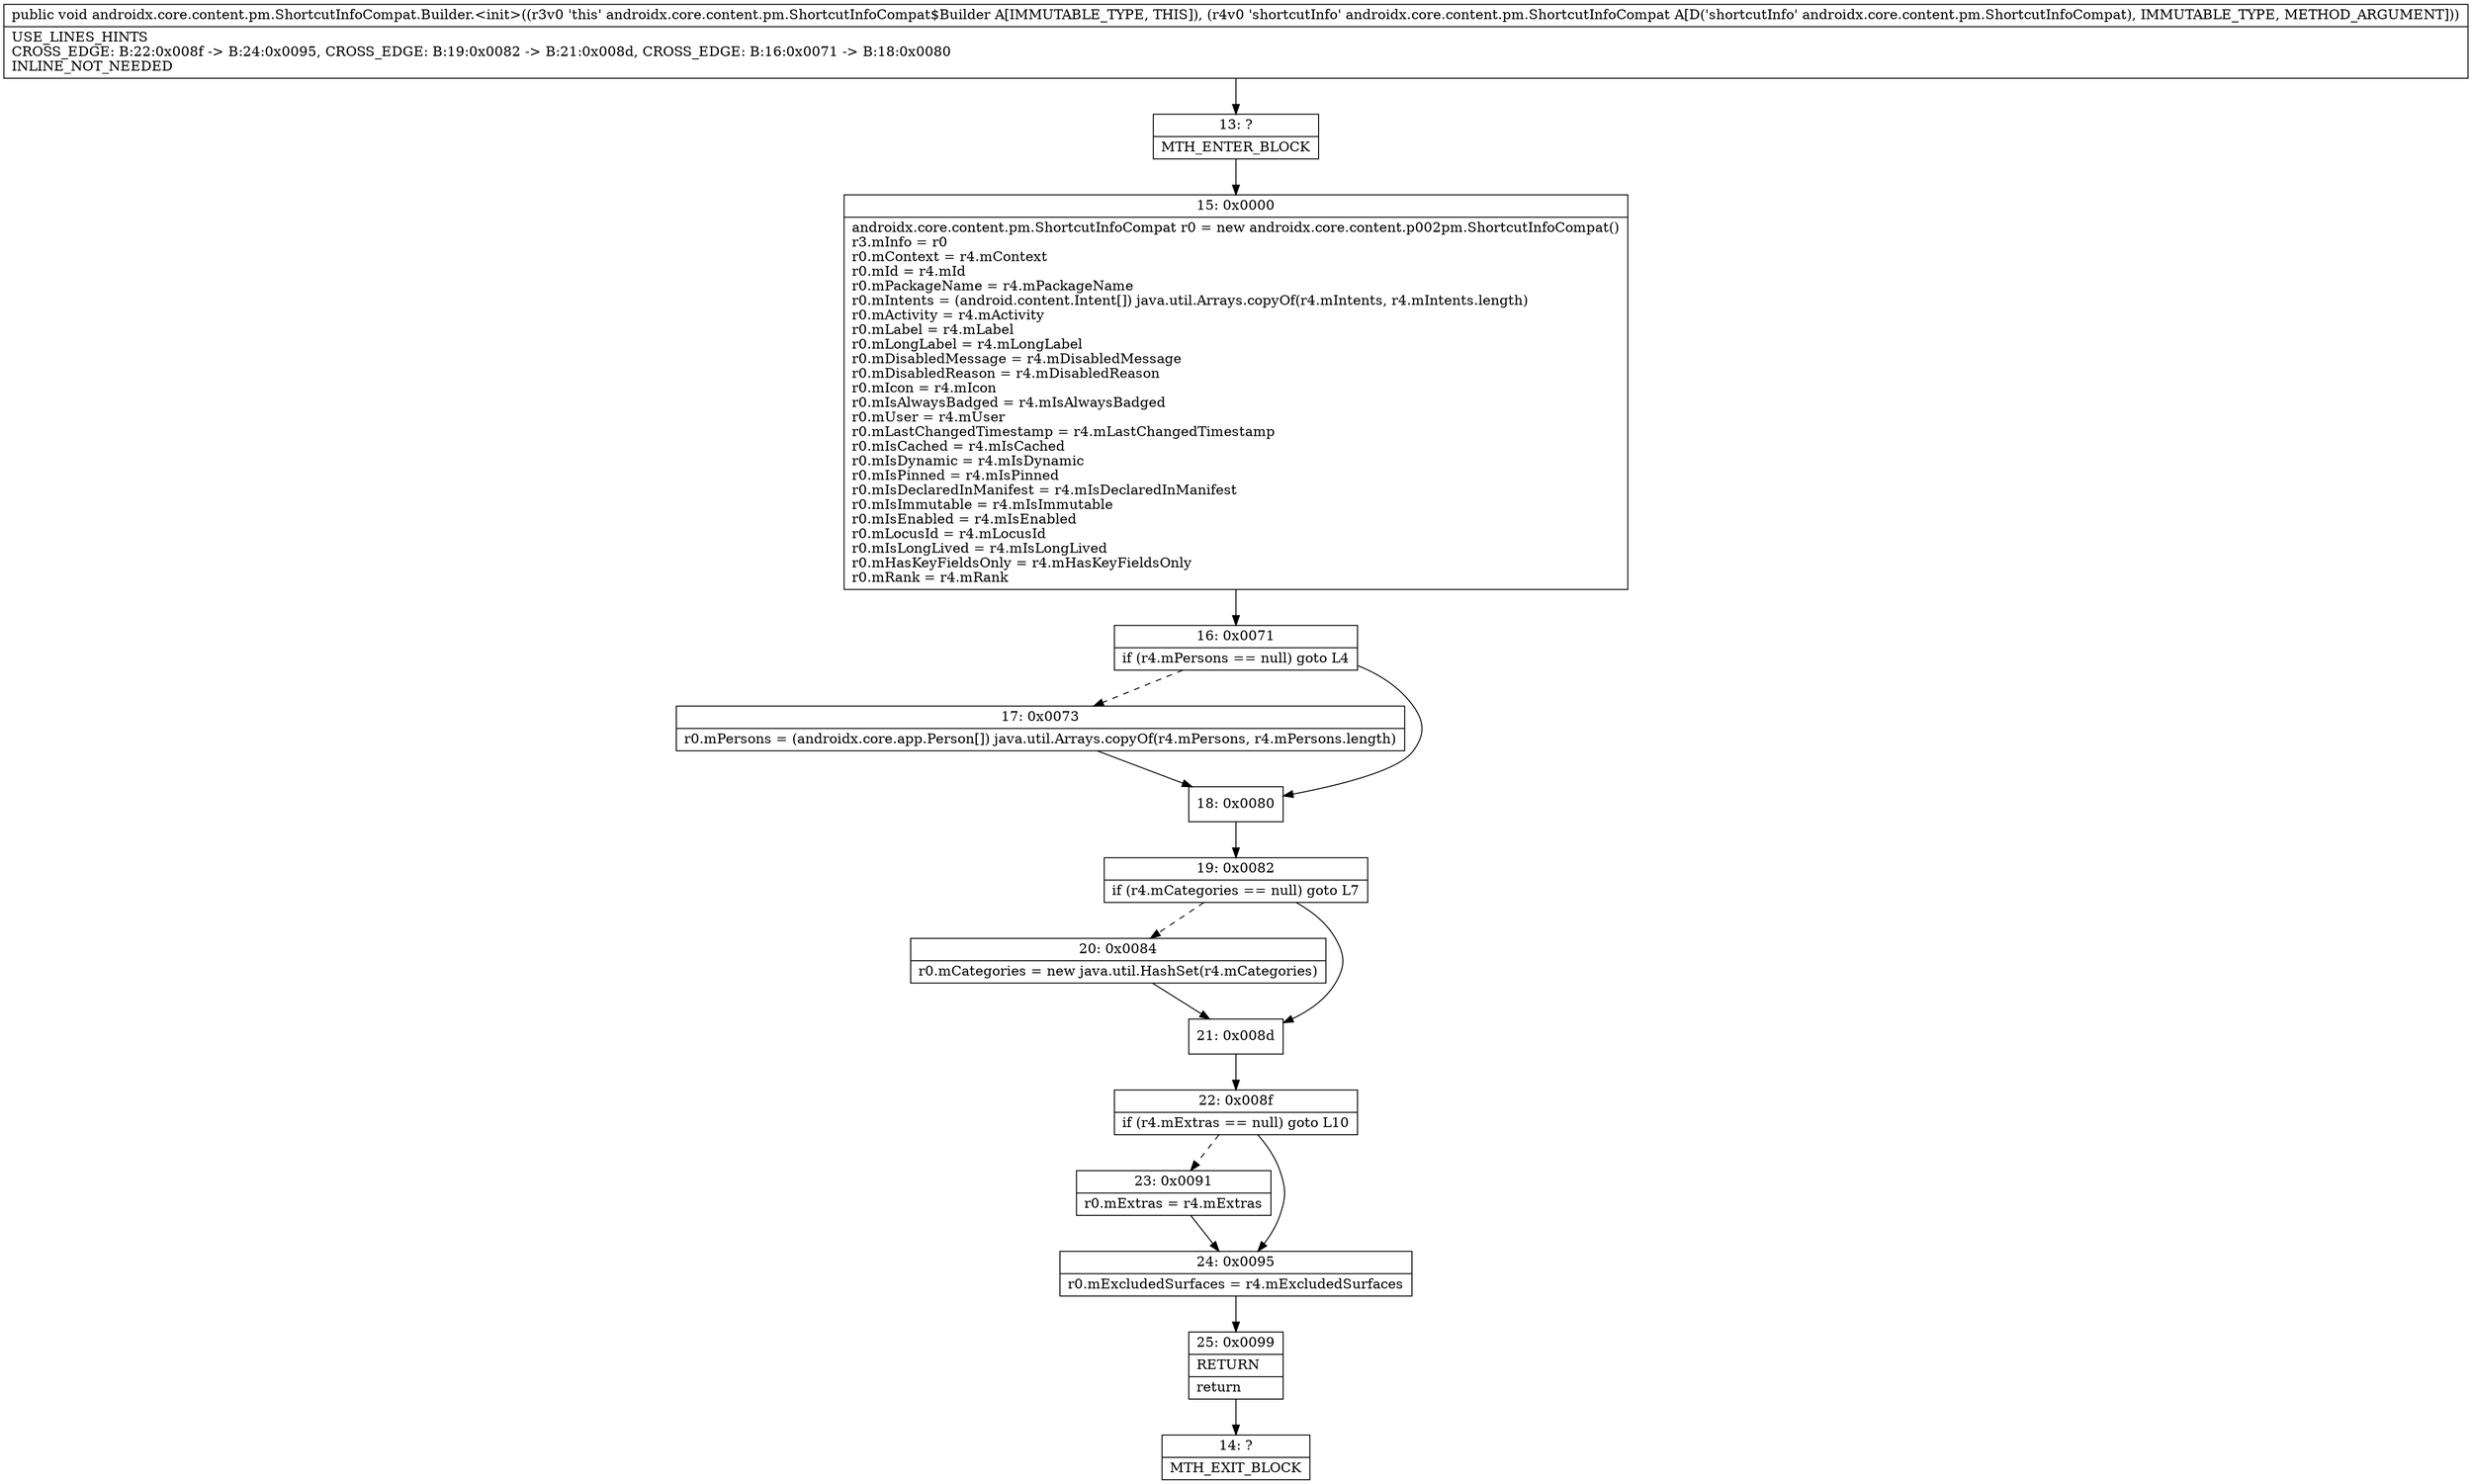 digraph "CFG forandroidx.core.content.pm.ShortcutInfoCompat.Builder.\<init\>(Landroidx\/core\/content\/pm\/ShortcutInfoCompat;)V" {
Node_13 [shape=record,label="{13\:\ ?|MTH_ENTER_BLOCK\l}"];
Node_15 [shape=record,label="{15\:\ 0x0000|androidx.core.content.pm.ShortcutInfoCompat r0 = new androidx.core.content.p002pm.ShortcutInfoCompat()\lr3.mInfo = r0\lr0.mContext = r4.mContext\lr0.mId = r4.mId\lr0.mPackageName = r4.mPackageName\lr0.mIntents = (android.content.Intent[]) java.util.Arrays.copyOf(r4.mIntents, r4.mIntents.length)\lr0.mActivity = r4.mActivity\lr0.mLabel = r4.mLabel\lr0.mLongLabel = r4.mLongLabel\lr0.mDisabledMessage = r4.mDisabledMessage\lr0.mDisabledReason = r4.mDisabledReason\lr0.mIcon = r4.mIcon\lr0.mIsAlwaysBadged = r4.mIsAlwaysBadged\lr0.mUser = r4.mUser\lr0.mLastChangedTimestamp = r4.mLastChangedTimestamp\lr0.mIsCached = r4.mIsCached\lr0.mIsDynamic = r4.mIsDynamic\lr0.mIsPinned = r4.mIsPinned\lr0.mIsDeclaredInManifest = r4.mIsDeclaredInManifest\lr0.mIsImmutable = r4.mIsImmutable\lr0.mIsEnabled = r4.mIsEnabled\lr0.mLocusId = r4.mLocusId\lr0.mIsLongLived = r4.mIsLongLived\lr0.mHasKeyFieldsOnly = r4.mHasKeyFieldsOnly\lr0.mRank = r4.mRank\l}"];
Node_16 [shape=record,label="{16\:\ 0x0071|if (r4.mPersons == null) goto L4\l}"];
Node_17 [shape=record,label="{17\:\ 0x0073|r0.mPersons = (androidx.core.app.Person[]) java.util.Arrays.copyOf(r4.mPersons, r4.mPersons.length)\l}"];
Node_18 [shape=record,label="{18\:\ 0x0080}"];
Node_19 [shape=record,label="{19\:\ 0x0082|if (r4.mCategories == null) goto L7\l}"];
Node_20 [shape=record,label="{20\:\ 0x0084|r0.mCategories = new java.util.HashSet(r4.mCategories)\l}"];
Node_21 [shape=record,label="{21\:\ 0x008d}"];
Node_22 [shape=record,label="{22\:\ 0x008f|if (r4.mExtras == null) goto L10\l}"];
Node_23 [shape=record,label="{23\:\ 0x0091|r0.mExtras = r4.mExtras\l}"];
Node_24 [shape=record,label="{24\:\ 0x0095|r0.mExcludedSurfaces = r4.mExcludedSurfaces\l}"];
Node_25 [shape=record,label="{25\:\ 0x0099|RETURN\l|return\l}"];
Node_14 [shape=record,label="{14\:\ ?|MTH_EXIT_BLOCK\l}"];
MethodNode[shape=record,label="{public void androidx.core.content.pm.ShortcutInfoCompat.Builder.\<init\>((r3v0 'this' androidx.core.content.pm.ShortcutInfoCompat$Builder A[IMMUTABLE_TYPE, THIS]), (r4v0 'shortcutInfo' androidx.core.content.pm.ShortcutInfoCompat A[D('shortcutInfo' androidx.core.content.pm.ShortcutInfoCompat), IMMUTABLE_TYPE, METHOD_ARGUMENT]))  | USE_LINES_HINTS\lCROSS_EDGE: B:22:0x008f \-\> B:24:0x0095, CROSS_EDGE: B:19:0x0082 \-\> B:21:0x008d, CROSS_EDGE: B:16:0x0071 \-\> B:18:0x0080\lINLINE_NOT_NEEDED\l}"];
MethodNode -> Node_13;Node_13 -> Node_15;
Node_15 -> Node_16;
Node_16 -> Node_17[style=dashed];
Node_16 -> Node_18;
Node_17 -> Node_18;
Node_18 -> Node_19;
Node_19 -> Node_20[style=dashed];
Node_19 -> Node_21;
Node_20 -> Node_21;
Node_21 -> Node_22;
Node_22 -> Node_23[style=dashed];
Node_22 -> Node_24;
Node_23 -> Node_24;
Node_24 -> Node_25;
Node_25 -> Node_14;
}

